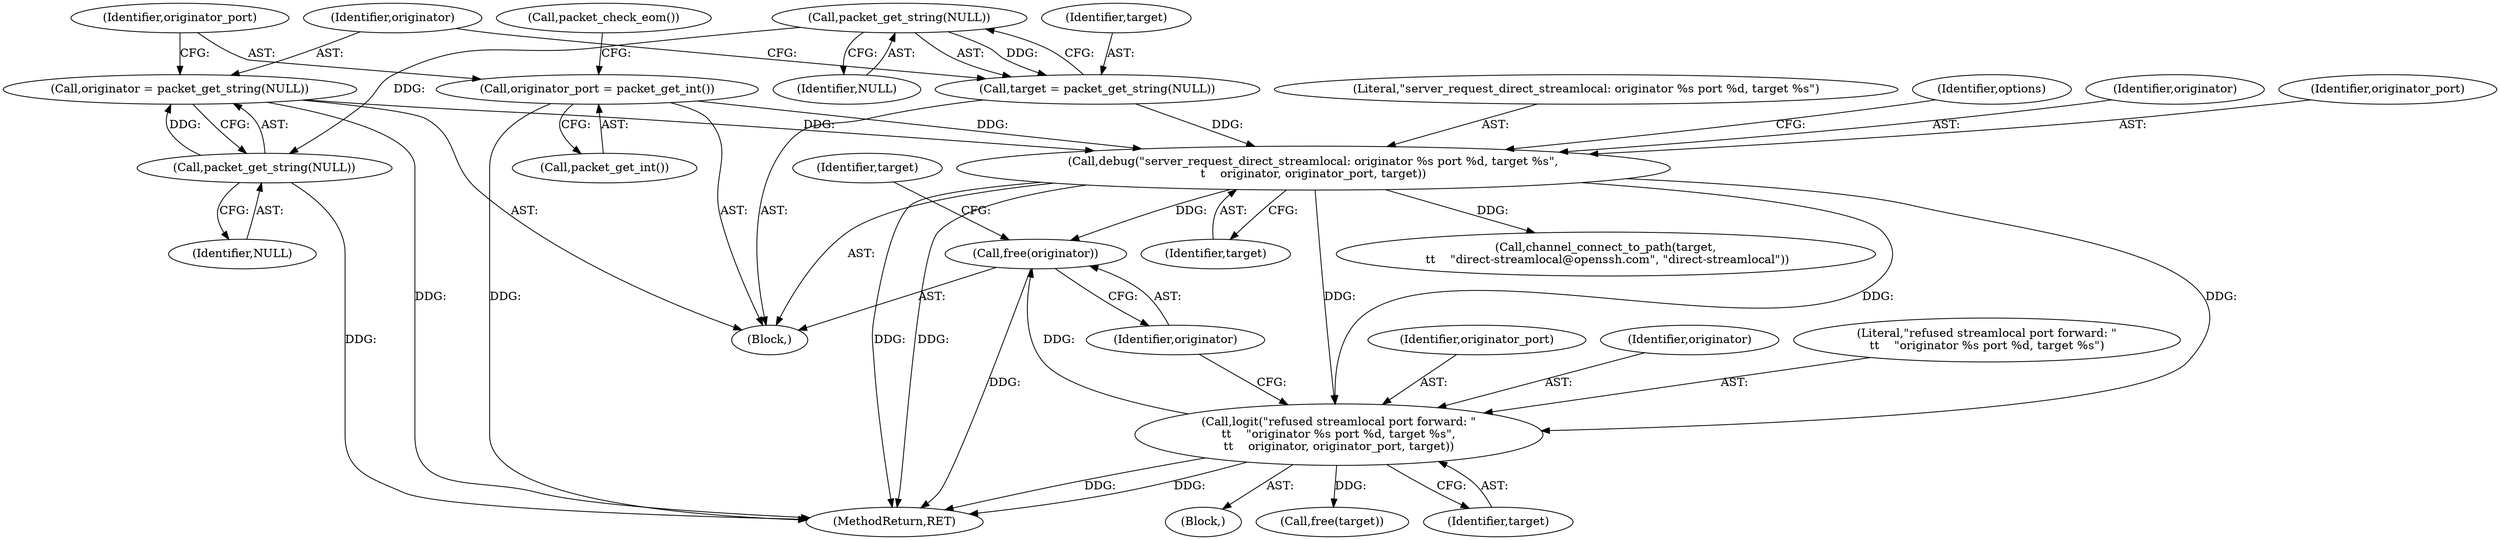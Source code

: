 digraph "0_src_c76fac666ea038753294f2ac94d310f8adece9ce_0@API" {
"1000158" [label="(Call,free(originator))"];
"1000123" [label="(Call,debug(\"server_request_direct_streamlocal: originator %s port %d, target %s\",\n\t    originator, originator_port, target))"];
"1000115" [label="(Call,originator = packet_get_string(NULL))"];
"1000117" [label="(Call,packet_get_string(NULL))"];
"1000113" [label="(Call,packet_get_string(NULL))"];
"1000119" [label="(Call,originator_port = packet_get_int())"];
"1000111" [label="(Call,target = packet_get_string(NULL))"];
"1000153" [label="(Call,logit(\"refused streamlocal port forward: \"\n\t\t    \"originator %s port %d, target %s\",\n\t\t    originator, originator_port, target))"];
"1000118" [label="(Identifier,NULL)"];
"1000111" [label="(Call,target = packet_get_string(NULL))"];
"1000158" [label="(Call,free(originator))"];
"1000161" [label="(Identifier,target)"];
"1000119" [label="(Call,originator_port = packet_get_int())"];
"1000113" [label="(Call,packet_get_string(NULL))"];
"1000114" [label="(Identifier,NULL)"];
"1000160" [label="(Call,free(target))"];
"1000159" [label="(Identifier,originator)"];
"1000120" [label="(Identifier,originator_port)"];
"1000125" [label="(Identifier,originator)"];
"1000156" [label="(Identifier,originator_port)"];
"1000103" [label="(Block,)"];
"1000157" [label="(Identifier,target)"];
"1000122" [label="(Call,packet_check_eom())"];
"1000115" [label="(Call,originator = packet_get_string(NULL))"];
"1000155" [label="(Identifier,originator)"];
"1000126" [label="(Identifier,originator_port)"];
"1000147" [label="(Call,channel_connect_to_path(target,\n \t\t    \"direct-streamlocal@openssh.com\", \"direct-streamlocal\"))"];
"1000117" [label="(Call,packet_get_string(NULL))"];
"1000123" [label="(Call,debug(\"server_request_direct_streamlocal: originator %s port %d, target %s\",\n\t    originator, originator_port, target))"];
"1000124" [label="(Literal,\"server_request_direct_streamlocal: originator %s port %d, target %s\")"];
"1000116" [label="(Identifier,originator)"];
"1000133" [label="(Identifier,options)"];
"1000152" [label="(Block,)"];
"1000164" [label="(MethodReturn,RET)"];
"1000127" [label="(Identifier,target)"];
"1000154" [label="(Literal,\"refused streamlocal port forward: \"\n\t\t    \"originator %s port %d, target %s\")"];
"1000112" [label="(Identifier,target)"];
"1000121" [label="(Call,packet_get_int())"];
"1000153" [label="(Call,logit(\"refused streamlocal port forward: \"\n\t\t    \"originator %s port %d, target %s\",\n\t\t    originator, originator_port, target))"];
"1000158" -> "1000103"  [label="AST: "];
"1000158" -> "1000159"  [label="CFG: "];
"1000159" -> "1000158"  [label="AST: "];
"1000161" -> "1000158"  [label="CFG: "];
"1000158" -> "1000164"  [label="DDG: "];
"1000123" -> "1000158"  [label="DDG: "];
"1000153" -> "1000158"  [label="DDG: "];
"1000123" -> "1000103"  [label="AST: "];
"1000123" -> "1000127"  [label="CFG: "];
"1000124" -> "1000123"  [label="AST: "];
"1000125" -> "1000123"  [label="AST: "];
"1000126" -> "1000123"  [label="AST: "];
"1000127" -> "1000123"  [label="AST: "];
"1000133" -> "1000123"  [label="CFG: "];
"1000123" -> "1000164"  [label="DDG: "];
"1000123" -> "1000164"  [label="DDG: "];
"1000115" -> "1000123"  [label="DDG: "];
"1000119" -> "1000123"  [label="DDG: "];
"1000111" -> "1000123"  [label="DDG: "];
"1000123" -> "1000147"  [label="DDG: "];
"1000123" -> "1000153"  [label="DDG: "];
"1000123" -> "1000153"  [label="DDG: "];
"1000123" -> "1000153"  [label="DDG: "];
"1000115" -> "1000103"  [label="AST: "];
"1000115" -> "1000117"  [label="CFG: "];
"1000116" -> "1000115"  [label="AST: "];
"1000117" -> "1000115"  [label="AST: "];
"1000120" -> "1000115"  [label="CFG: "];
"1000115" -> "1000164"  [label="DDG: "];
"1000117" -> "1000115"  [label="DDG: "];
"1000117" -> "1000118"  [label="CFG: "];
"1000118" -> "1000117"  [label="AST: "];
"1000117" -> "1000164"  [label="DDG: "];
"1000113" -> "1000117"  [label="DDG: "];
"1000113" -> "1000111"  [label="AST: "];
"1000113" -> "1000114"  [label="CFG: "];
"1000114" -> "1000113"  [label="AST: "];
"1000111" -> "1000113"  [label="CFG: "];
"1000113" -> "1000111"  [label="DDG: "];
"1000119" -> "1000103"  [label="AST: "];
"1000119" -> "1000121"  [label="CFG: "];
"1000120" -> "1000119"  [label="AST: "];
"1000121" -> "1000119"  [label="AST: "];
"1000122" -> "1000119"  [label="CFG: "];
"1000119" -> "1000164"  [label="DDG: "];
"1000111" -> "1000103"  [label="AST: "];
"1000112" -> "1000111"  [label="AST: "];
"1000116" -> "1000111"  [label="CFG: "];
"1000153" -> "1000152"  [label="AST: "];
"1000153" -> "1000157"  [label="CFG: "];
"1000154" -> "1000153"  [label="AST: "];
"1000155" -> "1000153"  [label="AST: "];
"1000156" -> "1000153"  [label="AST: "];
"1000157" -> "1000153"  [label="AST: "];
"1000159" -> "1000153"  [label="CFG: "];
"1000153" -> "1000164"  [label="DDG: "];
"1000153" -> "1000164"  [label="DDG: "];
"1000153" -> "1000160"  [label="DDG: "];
}
